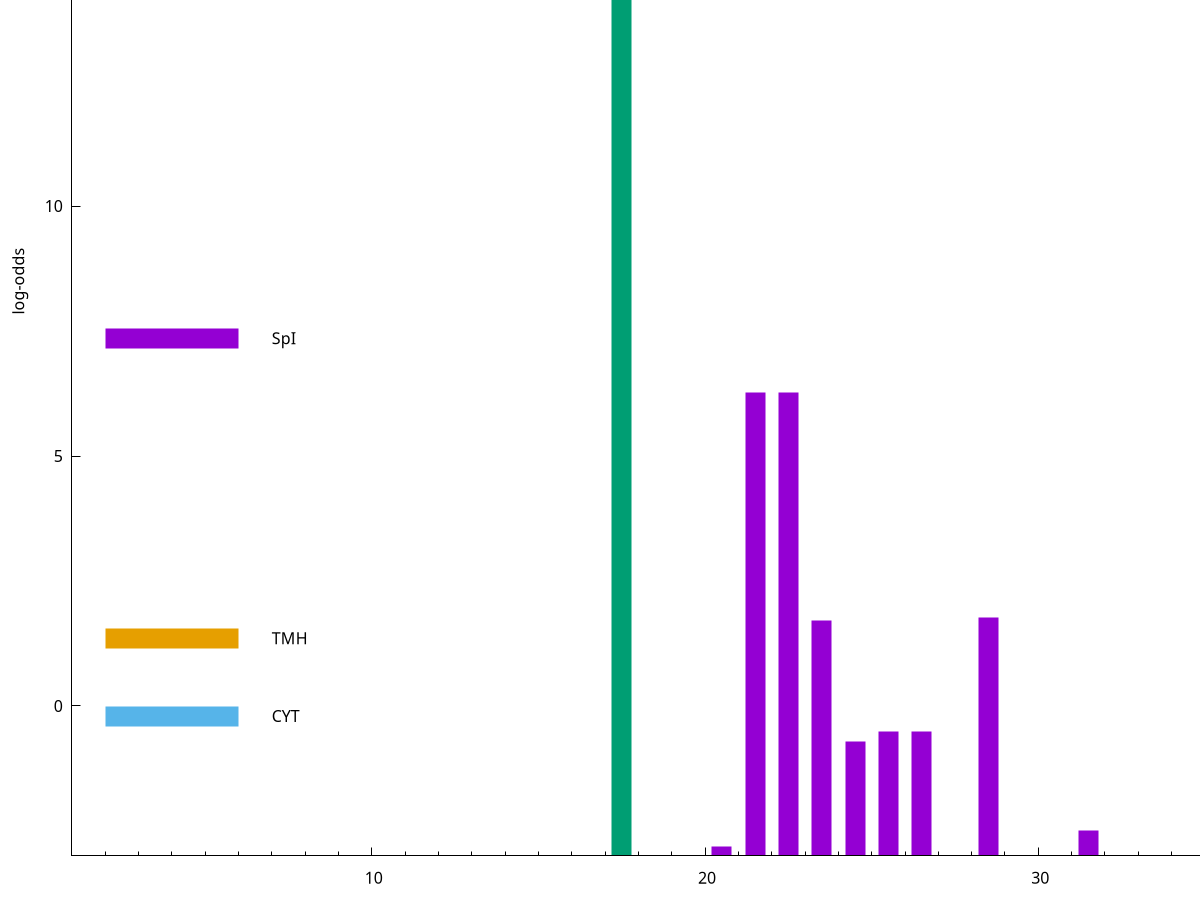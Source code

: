 set title "LipoP predictions for SRR3996252.gff"
set size 2., 1.4
set xrange [1:70] 
set mxtics 10
set yrange [-3:20]
set y2range [0:23]
set ylabel "log-odds"
set term postscript eps color solid "Helvetica" 30
set output "SRR3996252.gff27.eps"
set arrow from 2,14.525 to 6,14.525 nohead lt 2 lw 20
set label "SpII" at 7,14.525
set arrow from 2,7.35537 to 6,7.35537 nohead lt 1 lw 20
set label "SpI" at 7,7.35537
set arrow from 2,1.3568 to 6,1.3568 nohead lt 4 lw 20
set label "TMH" at 7,1.3568
set arrow from 2,-0.200913 to 6,-0.200913 nohead lt 3 lw 20
set label "CYT" at 7,-0.200913
set arrow from 2,14.525 to 6,14.525 nohead lt 2 lw 20
set label "SpII" at 7,14.525
# NOTE: The scores below are the log-odds scores with the threshold
# NOTE: subtracted (a hack to make gnuplot make the histogram all
# NOTE: look nice).
plot "-" axes x1y2 title "" with impulses lt 2 lw 20, "-" axes x1y2 title "" with impulses lt 1 lw 20
17.500000 17.525000
e
22.500000 9.278980
21.500000 9.266800
28.500000 4.763710
23.500000 4.705050
26.500000 2.489281
25.500000 2.481462
24.500000 2.287668
31.500000 0.517410
20.500000 0.196780
e
exit
